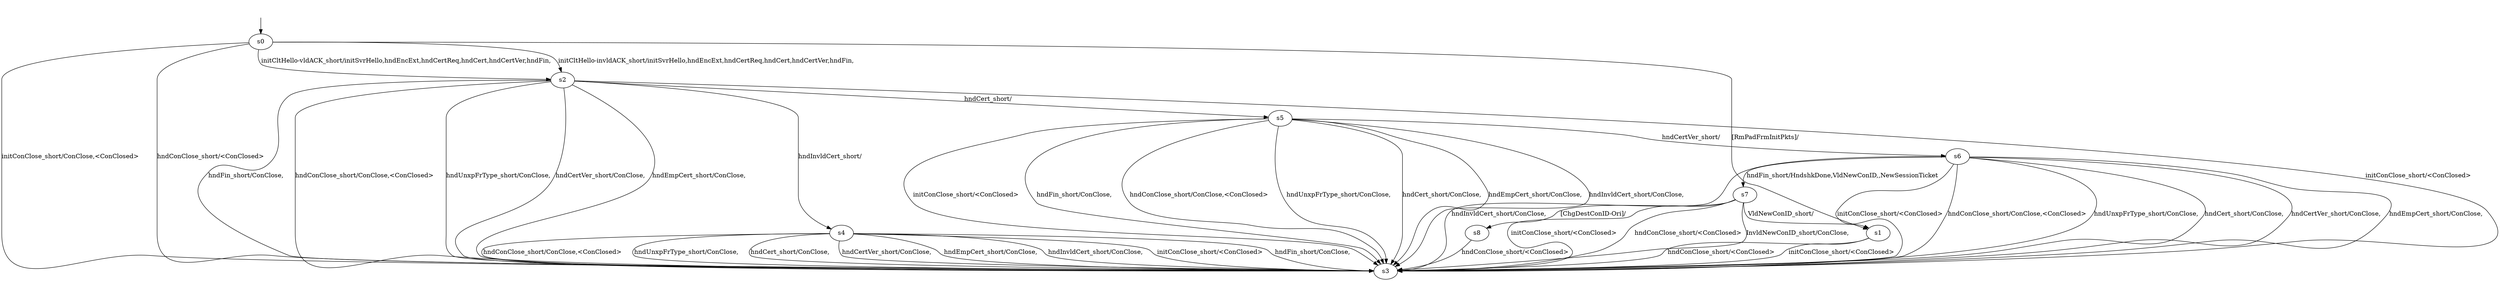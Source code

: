 digraph "../results/msquicModels/msquic-BWCA-BWCA-s-0/learnedModel" {
s0 [label=s0];
s1 [label=s1];
s2 [label=s2];
s3 [label=s3];
s4 [label=s4];
s5 [label=s5];
s6 [label=s6];
s7 [label=s7];
s8 [label=s8];
s0 -> s3  [label="initConClose_short/ConClose,<ConClosed> "];
s0 -> s2  [label="initCltHello-vldACK_short/initSvrHello,hndEncExt,hndCertReq,hndCert,hndCertVer,hndFin, "];
s0 -> s2  [label="initCltHello-invldACK_short/initSvrHello,hndEncExt,hndCertReq,hndCert,hndCertVer,hndFin, "];
s0 -> s3  [label="hndConClose_short/<ConClosed> "];
s0 -> s1  [label="[RmPadFrmInitPkts]/ "];
s1 -> s3  [label="initConClose_short/<ConClosed> "];
s1 -> s3  [label="hndConClose_short/<ConClosed> "];
s2 -> s3  [label="initConClose_short/<ConClosed> "];
s2 -> s3  [label="hndFin_short/ConClose, "];
s2 -> s3  [label="hndConClose_short/ConClose,<ConClosed> "];
s2 -> s3  [label="hndUnxpFrType_short/ConClose, "];
s2 -> s5  [label="hndCert_short/ "];
s2 -> s3  [label="hndCertVer_short/ConClose, "];
s2 -> s3  [label="hndEmpCert_short/ConClose, "];
s2 -> s4  [label="hndInvldCert_short/ "];
s4 -> s3  [label="initConClose_short/<ConClosed> "];
s4 -> s3  [label="hndFin_short/ConClose, "];
s4 -> s3  [label="hndConClose_short/ConClose,<ConClosed> "];
s4 -> s3  [label="hndUnxpFrType_short/ConClose, "];
s4 -> s3  [label="hndCert_short/ConClose, "];
s4 -> s3  [label="hndCertVer_short/ConClose, "];
s4 -> s3  [label="hndEmpCert_short/ConClose, "];
s4 -> s3  [label="hndInvldCert_short/ConClose, "];
s5 -> s3  [label="initConClose_short/<ConClosed> "];
s5 -> s3  [label="hndFin_short/ConClose, "];
s5 -> s3  [label="hndConClose_short/ConClose,<ConClosed> "];
s5 -> s3  [label="hndUnxpFrType_short/ConClose, "];
s5 -> s3  [label="hndCert_short/ConClose, "];
s5 -> s6  [label="hndCertVer_short/ "];
s5 -> s3  [label="hndEmpCert_short/ConClose, "];
s5 -> s3  [label="hndInvldCert_short/ConClose, "];
s6 -> s3  [label="initConClose_short/<ConClosed> "];
s6 -> s7  [label="hndFin_short/HndshkDone,VldNewConID,,NewSessionTicket "];
s6 -> s3  [label="hndConClose_short/ConClose,<ConClosed> "];
s6 -> s3  [label="hndUnxpFrType_short/ConClose, "];
s6 -> s3  [label="hndCert_short/ConClose, "];
s6 -> s3  [label="hndCertVer_short/ConClose, "];
s6 -> s3  [label="hndEmpCert_short/ConClose, "];
s6 -> s3  [label="hndInvldCert_short/ConClose, "];
s7 -> s3  [label="initConClose_short/<ConClosed> "];
s7 -> s3  [label="hndConClose_short/<ConClosed> "];
s7 -> s1  [label="VldNewConID_short/ "];
s7 -> s3  [label="InvldNewConID_short/ConClose, "];
s7 -> s8  [label="[ChgDestConID-Ori]/ "];
s8 -> s3  [label="hndConClose_short/<ConClosed> "];
__start0 [label="", shape=none];
__start0 -> s0  [label=""];
}
